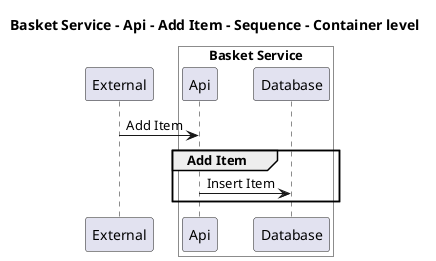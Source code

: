 @startuml

title Basket Service - Api - Add Item - Sequence - Container level

participant "External" as C4InterFlow.SoftwareSystems.ExternalSystem

box "Basket Service" #White
    participant "Api" as ECommercePlatform.SoftwareSystems.BasketService.Containers.Api
    participant "Database" as ECommercePlatform.SoftwareSystems.BasketService.Containers.Database
end box


C4InterFlow.SoftwareSystems.ExternalSystem -> ECommercePlatform.SoftwareSystems.BasketService.Containers.Api : Add Item
group Add Item
ECommercePlatform.SoftwareSystems.BasketService.Containers.Api -> ECommercePlatform.SoftwareSystems.BasketService.Containers.Database : Insert Item
end


@enduml
